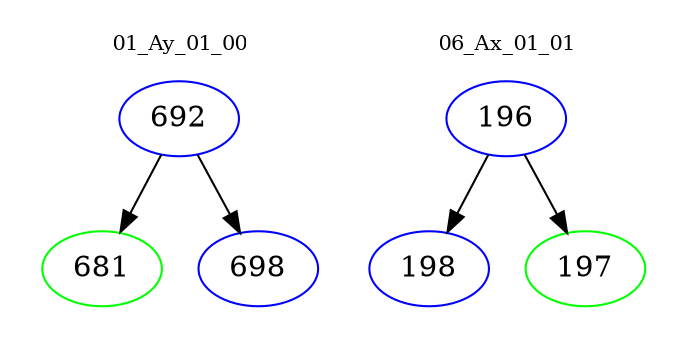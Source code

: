 digraph{
subgraph cluster_0 {
color = white
label = "01_Ay_01_00";
fontsize=10;
T0_692 [label="692", color="blue"]
T0_692 -> T0_681 [color="black"]
T0_681 [label="681", color="green"]
T0_692 -> T0_698 [color="black"]
T0_698 [label="698", color="blue"]
}
subgraph cluster_1 {
color = white
label = "06_Ax_01_01";
fontsize=10;
T1_196 [label="196", color="blue"]
T1_196 -> T1_198 [color="black"]
T1_198 [label="198", color="blue"]
T1_196 -> T1_197 [color="black"]
T1_197 [label="197", color="green"]
}
}
